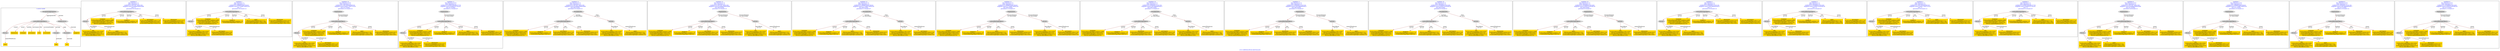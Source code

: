 digraph n0 {
fontcolor="blue"
remincross="true"
label="s14-s-california-african-american.json"
subgraph cluster_0 {
label="1-correct model"
n2[style="filled",color="white",fillcolor="lightgray",label="CulturalHeritageObject1"];
n3[style="filled",color="white",fillcolor="lightgray",label="Person1"];
n4[shape="plaintext",style="filled",fillcolor="gold",label="dimensions"];
n5[shape="plaintext",style="filled",fillcolor="gold",label="technique"];
n6[shape="plaintext",style="filled",fillcolor="gold",label="provenance"];
n7[shape="plaintext",style="filled",fillcolor="gold",label="title"];
n8[shape="plaintext",style="filled",fillcolor="gold",label="accessionId"];
n9[style="filled",color="white",fillcolor="lightgray",label="Concept1"];
n10[style="filled",color="white",fillcolor="lightgray",label="Document1"];
n11[shape="plaintext",style="filled",fillcolor="gold",label="artist"];
n12[style="filled",color="white",fillcolor="lightgray",label="EuropeanaAggregation1"];
n13[style="filled",color="white",fillcolor="lightgray",label="WebResource1"];
n14[shape="plaintext",style="filled",fillcolor="gold",label="imageUrl"];
n15[shape="plaintext",style="filled",fillcolor="gold",label="type"];
n16[shape="plaintext",style="filled",fillcolor="gold",label="url"];
}
subgraph cluster_1 {
label="candidate 0\nlink coherence:1.0\nnode coherence:1.0\nconfidence:0.5407487749531382\nmapping score:0.6246940360954906\ncost:7.0\n-precision:0.43-recall:0.21"
n18[style="filled",color="white",fillcolor="lightgray",label="CulturalHeritageObject1"];
n19[style="filled",color="white",fillcolor="lightgray",label="Person1"];
n20[shape="plaintext",style="filled",fillcolor="gold",label="technique\n[CulturalHeritageObject,medium,0.999]\n[CulturalHeritageObject,title,0.001]\n[CulturalHeritageObject,created,0.0]\n[Person,nameOfThePerson,0.0]"];
n21[shape="plaintext",style="filled",fillcolor="gold",label="imageUrl\n[CulturalHeritageObject,medium,1.0]\n[CulturalHeritageObject,title,0.0]"];
n22[shape="plaintext",style="filled",fillcolor="gold",label="title\n[CulturalHeritageObject,title,0.834]\n[Person,nameOfThePerson,0.15]\n[CulturalHeritageObject,extent,0.013]\n[Person,dateOfBirth,0.002]"];
n23[shape="plaintext",style="filled",fillcolor="gold",label="provenance\n[CulturalHeritageObject,title,0.714]\n[Person,nameOfThePerson,0.285]\n[CulturalHeritageObject,extent,0.0]"];
n24[shape="plaintext",style="filled",fillcolor="gold",label="dimensions\n[CulturalHeritageObject,extent,0.817]\n[Person,nameOfThePerson,0.181]\n[CulturalHeritageObject,title,0.002]"];
n25[shape="plaintext",style="filled",fillcolor="gold",label="artist\n[Person,nameOfThePerson,0.711]\n[CulturalHeritageObject,title,0.289]\n[CulturalHeritageObject,medium,0.0]"];
}
subgraph cluster_2 {
label="candidate 1\nlink coherence:1.0\nnode coherence:1.0\nconfidence:0.39898628584794443\nmapping score:0.5774398730604259\ncost:7.0\n-precision:0.29-recall:0.14"
n27[style="filled",color="white",fillcolor="lightgray",label="CulturalHeritageObject1"];
n28[style="filled",color="white",fillcolor="lightgray",label="Person1"];
n29[shape="plaintext",style="filled",fillcolor="gold",label="technique\n[CulturalHeritageObject,medium,0.999]\n[CulturalHeritageObject,title,0.001]\n[CulturalHeritageObject,created,0.0]\n[Person,nameOfThePerson,0.0]"];
n30[shape="plaintext",style="filled",fillcolor="gold",label="imageUrl\n[CulturalHeritageObject,medium,1.0]\n[CulturalHeritageObject,title,0.0]"];
n31[shape="plaintext",style="filled",fillcolor="gold",label="title\n[CulturalHeritageObject,title,0.834]\n[Person,nameOfThePerson,0.15]\n[CulturalHeritageObject,extent,0.013]\n[Person,dateOfBirth,0.002]"];
n32[shape="plaintext",style="filled",fillcolor="gold",label="artist\n[Person,nameOfThePerson,0.711]\n[CulturalHeritageObject,title,0.289]\n[CulturalHeritageObject,medium,0.0]"];
n33[shape="plaintext",style="filled",fillcolor="gold",label="dimensions\n[CulturalHeritageObject,extent,0.817]\n[Person,nameOfThePerson,0.181]\n[CulturalHeritageObject,title,0.002]"];
n34[shape="plaintext",style="filled",fillcolor="gold",label="provenance\n[CulturalHeritageObject,title,0.714]\n[Person,nameOfThePerson,0.285]\n[CulturalHeritageObject,extent,0.0]"];
}
subgraph cluster_3 {
label="candidate 10\nlink coherence:0.875\nnode coherence:1.0\nconfidence:0.18412005009095259\nmapping score:0.5058177944747619\ncost:107.010002\n-precision:0.25-recall:0.14"
n36[style="filled",color="white",fillcolor="lightgray",label="CulturalHeritageObject1"];
n37[style="filled",color="white",fillcolor="lightgray",label="Person1"];
n38[style="filled",color="white",fillcolor="lightgray",label="Organization1"];
n39[shape="plaintext",style="filled",fillcolor="gold",label="technique\n[CulturalHeritageObject,medium,0.999]\n[CulturalHeritageObject,title,0.001]\n[CulturalHeritageObject,created,0.0]\n[Person,nameOfThePerson,0.0]"];
n40[shape="plaintext",style="filled",fillcolor="gold",label="imageUrl\n[CulturalHeritageObject,medium,1.0]\n[CulturalHeritageObject,title,0.0]"];
n41[shape="plaintext",style="filled",fillcolor="gold",label="title\n[CulturalHeritageObject,title,0.834]\n[Person,nameOfThePerson,0.15]\n[CulturalHeritageObject,extent,0.013]\n[Person,dateOfBirth,0.002]"];
n42[shape="plaintext",style="filled",fillcolor="gold",label="artist\n[Person,nameOfThePerson,0.711]\n[CulturalHeritageObject,title,0.289]\n[CulturalHeritageObject,medium,0.0]"];
n43[shape="plaintext",style="filled",fillcolor="gold",label="dimensions\n[CulturalHeritageObject,extent,0.817]\n[Person,nameOfThePerson,0.181]\n[CulturalHeritageObject,title,0.002]"];
n44[shape="plaintext",style="filled",fillcolor="gold",label="provenance\n[CulturalHeritageObject,title,0.714]\n[Person,nameOfThePerson,0.285]\n[CulturalHeritageObject,extent,0.0]"];
}
subgraph cluster_4 {
label="candidate 11\nlink coherence:0.875\nnode coherence:1.0\nconfidence:0.030602408399152726\nmapping score:0.454645247244162\ncost:107.010002\n-precision:0.12-recall:0.07"
n46[style="filled",color="white",fillcolor="lightgray",label="CulturalHeritageObject1"];
n47[style="filled",color="white",fillcolor="lightgray",label="Person1"];
n48[style="filled",color="white",fillcolor="lightgray",label="Organization1"];
n49[shape="plaintext",style="filled",fillcolor="gold",label="technique\n[CulturalHeritageObject,medium,0.999]\n[CulturalHeritageObject,title,0.001]\n[CulturalHeritageObject,created,0.0]\n[Person,nameOfThePerson,0.0]"];
n50[shape="plaintext",style="filled",fillcolor="gold",label="imageUrl\n[CulturalHeritageObject,medium,1.0]\n[CulturalHeritageObject,title,0.0]"];
n51[shape="plaintext",style="filled",fillcolor="gold",label="title\n[CulturalHeritageObject,title,0.834]\n[Person,nameOfThePerson,0.15]\n[CulturalHeritageObject,extent,0.013]\n[Person,dateOfBirth,0.002]"];
n52[shape="plaintext",style="filled",fillcolor="gold",label="artist\n[Person,nameOfThePerson,0.711]\n[CulturalHeritageObject,title,0.289]\n[CulturalHeritageObject,medium,0.0]"];
n53[shape="plaintext",style="filled",fillcolor="gold",label="dimensions\n[CulturalHeritageObject,extent,0.817]\n[Person,nameOfThePerson,0.181]\n[CulturalHeritageObject,title,0.002]"];
n54[shape="plaintext",style="filled",fillcolor="gold",label="provenance\n[CulturalHeritageObject,title,0.714]\n[Person,nameOfThePerson,0.285]\n[CulturalHeritageObject,extent,0.0]"];
}
subgraph cluster_5 {
label="candidate 12\nlink coherence:0.75\nnode coherence:1.0\nconfidence:0.5407487749531382\nmapping score:0.6246940360954906\ncost:206.010002\n-precision:0.25-recall:0.14"
n56[style="filled",color="white",fillcolor="lightgray",label="ProvidedCHO1"];
n57[style="filled",color="white",fillcolor="lightgray",label="CulturalHeritageObject1"];
n58[style="filled",color="white",fillcolor="lightgray",label="Person1"];
n59[shape="plaintext",style="filled",fillcolor="gold",label="technique\n[CulturalHeritageObject,medium,0.999]\n[CulturalHeritageObject,title,0.001]\n[CulturalHeritageObject,created,0.0]\n[Person,nameOfThePerson,0.0]"];
n60[shape="plaintext",style="filled",fillcolor="gold",label="imageUrl\n[CulturalHeritageObject,medium,1.0]\n[CulturalHeritageObject,title,0.0]"];
n61[shape="plaintext",style="filled",fillcolor="gold",label="title\n[CulturalHeritageObject,title,0.834]\n[Person,nameOfThePerson,0.15]\n[CulturalHeritageObject,extent,0.013]\n[Person,dateOfBirth,0.002]"];
n62[shape="plaintext",style="filled",fillcolor="gold",label="provenance\n[CulturalHeritageObject,title,0.714]\n[Person,nameOfThePerson,0.285]\n[CulturalHeritageObject,extent,0.0]"];
n63[shape="plaintext",style="filled",fillcolor="gold",label="dimensions\n[CulturalHeritageObject,extent,0.817]\n[Person,nameOfThePerson,0.181]\n[CulturalHeritageObject,title,0.002]"];
n64[shape="plaintext",style="filled",fillcolor="gold",label="artist\n[Person,nameOfThePerson,0.711]\n[CulturalHeritageObject,title,0.289]\n[CulturalHeritageObject,medium,0.0]"];
}
subgraph cluster_6 {
label="candidate 13\nlink coherence:0.75\nnode coherence:1.0\nconfidence:0.5407487749531382\nmapping score:0.6246940360954906\ncost:206.020004\n-precision:0.25-recall:0.14"
n66[style="filled",color="white",fillcolor="lightgray",label="Organization1"];
n67[style="filled",color="white",fillcolor="lightgray",label="CulturalHeritageObject1"];
n68[style="filled",color="white",fillcolor="lightgray",label="Person1"];
n69[shape="plaintext",style="filled",fillcolor="gold",label="technique\n[CulturalHeritageObject,medium,0.999]\n[CulturalHeritageObject,title,0.001]\n[CulturalHeritageObject,created,0.0]\n[Person,nameOfThePerson,0.0]"];
n70[shape="plaintext",style="filled",fillcolor="gold",label="imageUrl\n[CulturalHeritageObject,medium,1.0]\n[CulturalHeritageObject,title,0.0]"];
n71[shape="plaintext",style="filled",fillcolor="gold",label="title\n[CulturalHeritageObject,title,0.834]\n[Person,nameOfThePerson,0.15]\n[CulturalHeritageObject,extent,0.013]\n[Person,dateOfBirth,0.002]"];
n72[shape="plaintext",style="filled",fillcolor="gold",label="provenance\n[CulturalHeritageObject,title,0.714]\n[Person,nameOfThePerson,0.285]\n[CulturalHeritageObject,extent,0.0]"];
n73[shape="plaintext",style="filled",fillcolor="gold",label="dimensions\n[CulturalHeritageObject,extent,0.817]\n[Person,nameOfThePerson,0.181]\n[CulturalHeritageObject,title,0.002]"];
n74[shape="plaintext",style="filled",fillcolor="gold",label="artist\n[Person,nameOfThePerson,0.711]\n[CulturalHeritageObject,title,0.289]\n[CulturalHeritageObject,medium,0.0]"];
}
subgraph cluster_7 {
label="candidate 14\nlink coherence:0.75\nnode coherence:1.0\nconfidence:0.39898628584794443\nmapping score:0.5774398730604259\ncost:206.010002\n-precision:0.12-recall:0.07"
n76[style="filled",color="white",fillcolor="lightgray",label="ProvidedCHO1"];
n77[style="filled",color="white",fillcolor="lightgray",label="CulturalHeritageObject1"];
n78[style="filled",color="white",fillcolor="lightgray",label="Person1"];
n79[shape="plaintext",style="filled",fillcolor="gold",label="technique\n[CulturalHeritageObject,medium,0.999]\n[CulturalHeritageObject,title,0.001]\n[CulturalHeritageObject,created,0.0]\n[Person,nameOfThePerson,0.0]"];
n80[shape="plaintext",style="filled",fillcolor="gold",label="imageUrl\n[CulturalHeritageObject,medium,1.0]\n[CulturalHeritageObject,title,0.0]"];
n81[shape="plaintext",style="filled",fillcolor="gold",label="title\n[CulturalHeritageObject,title,0.834]\n[Person,nameOfThePerson,0.15]\n[CulturalHeritageObject,extent,0.013]\n[Person,dateOfBirth,0.002]"];
n82[shape="plaintext",style="filled",fillcolor="gold",label="artist\n[Person,nameOfThePerson,0.711]\n[CulturalHeritageObject,title,0.289]\n[CulturalHeritageObject,medium,0.0]"];
n83[shape="plaintext",style="filled",fillcolor="gold",label="dimensions\n[CulturalHeritageObject,extent,0.817]\n[Person,nameOfThePerson,0.181]\n[CulturalHeritageObject,title,0.002]"];
n84[shape="plaintext",style="filled",fillcolor="gold",label="provenance\n[CulturalHeritageObject,title,0.714]\n[Person,nameOfThePerson,0.285]\n[CulturalHeritageObject,extent,0.0]"];
}
subgraph cluster_8 {
label="candidate 15\nlink coherence:0.75\nnode coherence:1.0\nconfidence:0.39898628584794443\nmapping score:0.5774398730604259\ncost:206.020004\n-precision:0.12-recall:0.07"
n86[style="filled",color="white",fillcolor="lightgray",label="Organization1"];
n87[style="filled",color="white",fillcolor="lightgray",label="CulturalHeritageObject1"];
n88[style="filled",color="white",fillcolor="lightgray",label="Person1"];
n89[shape="plaintext",style="filled",fillcolor="gold",label="technique\n[CulturalHeritageObject,medium,0.999]\n[CulturalHeritageObject,title,0.001]\n[CulturalHeritageObject,created,0.0]\n[Person,nameOfThePerson,0.0]"];
n90[shape="plaintext",style="filled",fillcolor="gold",label="imageUrl\n[CulturalHeritageObject,medium,1.0]\n[CulturalHeritageObject,title,0.0]"];
n91[shape="plaintext",style="filled",fillcolor="gold",label="title\n[CulturalHeritageObject,title,0.834]\n[Person,nameOfThePerson,0.15]\n[CulturalHeritageObject,extent,0.013]\n[Person,dateOfBirth,0.002]"];
n92[shape="plaintext",style="filled",fillcolor="gold",label="artist\n[Person,nameOfThePerson,0.711]\n[CulturalHeritageObject,title,0.289]\n[CulturalHeritageObject,medium,0.0]"];
n93[shape="plaintext",style="filled",fillcolor="gold",label="dimensions\n[CulturalHeritageObject,extent,0.817]\n[Person,nameOfThePerson,0.181]\n[CulturalHeritageObject,title,0.002]"];
n94[shape="plaintext",style="filled",fillcolor="gold",label="provenance\n[CulturalHeritageObject,title,0.714]\n[Person,nameOfThePerson,0.285]\n[CulturalHeritageObject,extent,0.0]"];
}
subgraph cluster_9 {
label="candidate 16\nlink coherence:0.75\nnode coherence:1.0\nconfidence:0.28590495124181164\nmapping score:0.5397460948583817\ncost:206.010002\n-precision:0.12-recall:0.07"
n96[style="filled",color="white",fillcolor="lightgray",label="ProvidedCHO1"];
n97[style="filled",color="white",fillcolor="lightgray",label="CulturalHeritageObject1"];
n98[style="filled",color="white",fillcolor="lightgray",label="Person1"];
n99[shape="plaintext",style="filled",fillcolor="gold",label="technique\n[CulturalHeritageObject,medium,0.999]\n[CulturalHeritageObject,title,0.001]\n[CulturalHeritageObject,created,0.0]\n[Person,nameOfThePerson,0.0]"];
n100[shape="plaintext",style="filled",fillcolor="gold",label="imageUrl\n[CulturalHeritageObject,medium,1.0]\n[CulturalHeritageObject,title,0.0]"];
n101[shape="plaintext",style="filled",fillcolor="gold",label="title\n[CulturalHeritageObject,title,0.834]\n[Person,nameOfThePerson,0.15]\n[CulturalHeritageObject,extent,0.013]\n[Person,dateOfBirth,0.002]"];
n102[shape="plaintext",style="filled",fillcolor="gold",label="dimensions\n[CulturalHeritageObject,extent,0.817]\n[Person,nameOfThePerson,0.181]\n[CulturalHeritageObject,title,0.002]"];
n103[shape="plaintext",style="filled",fillcolor="gold",label="provenance\n[CulturalHeritageObject,title,0.714]\n[Person,nameOfThePerson,0.285]\n[CulturalHeritageObject,extent,0.0]"];
n104[shape="plaintext",style="filled",fillcolor="gold",label="artist\n[Person,nameOfThePerson,0.711]\n[CulturalHeritageObject,title,0.289]\n[CulturalHeritageObject,medium,0.0]"];
}
subgraph cluster_10 {
label="candidate 17\nlink coherence:0.75\nnode coherence:1.0\nconfidence:0.28590495124181164\nmapping score:0.5397460948583817\ncost:206.020004\n-precision:0.12-recall:0.07"
n106[style="filled",color="white",fillcolor="lightgray",label="Organization1"];
n107[style="filled",color="white",fillcolor="lightgray",label="CulturalHeritageObject1"];
n108[style="filled",color="white",fillcolor="lightgray",label="Person1"];
n109[shape="plaintext",style="filled",fillcolor="gold",label="technique\n[CulturalHeritageObject,medium,0.999]\n[CulturalHeritageObject,title,0.001]\n[CulturalHeritageObject,created,0.0]\n[Person,nameOfThePerson,0.0]"];
n110[shape="plaintext",style="filled",fillcolor="gold",label="imageUrl\n[CulturalHeritageObject,medium,1.0]\n[CulturalHeritageObject,title,0.0]"];
n111[shape="plaintext",style="filled",fillcolor="gold",label="title\n[CulturalHeritageObject,title,0.834]\n[Person,nameOfThePerson,0.15]\n[CulturalHeritageObject,extent,0.013]\n[Person,dateOfBirth,0.002]"];
n112[shape="plaintext",style="filled",fillcolor="gold",label="dimensions\n[CulturalHeritageObject,extent,0.817]\n[Person,nameOfThePerson,0.181]\n[CulturalHeritageObject,title,0.002]"];
n113[shape="plaintext",style="filled",fillcolor="gold",label="provenance\n[CulturalHeritageObject,title,0.714]\n[Person,nameOfThePerson,0.285]\n[CulturalHeritageObject,extent,0.0]"];
n114[shape="plaintext",style="filled",fillcolor="gold",label="artist\n[Person,nameOfThePerson,0.711]\n[CulturalHeritageObject,title,0.289]\n[CulturalHeritageObject,medium,0.0]"];
}
subgraph cluster_11 {
label="candidate 18\nlink coherence:0.75\nnode coherence:1.0\nconfidence:0.24546864415614458\nmapping score:0.5262673258298259\ncost:206.010002\n-precision:0.0-recall:0.0"
n116[style="filled",color="white",fillcolor="lightgray",label="ProvidedCHO1"];
n117[style="filled",color="white",fillcolor="lightgray",label="CulturalHeritageObject1"];
n118[style="filled",color="white",fillcolor="lightgray",label="Person1"];
n119[shape="plaintext",style="filled",fillcolor="gold",label="technique\n[CulturalHeritageObject,medium,0.999]\n[CulturalHeritageObject,title,0.001]\n[CulturalHeritageObject,created,0.0]\n[Person,nameOfThePerson,0.0]"];
n120[shape="plaintext",style="filled",fillcolor="gold",label="imageUrl\n[CulturalHeritageObject,medium,1.0]\n[CulturalHeritageObject,title,0.0]"];
n121[shape="plaintext",style="filled",fillcolor="gold",label="title\n[CulturalHeritageObject,title,0.834]\n[Person,nameOfThePerson,0.15]\n[CulturalHeritageObject,extent,0.013]\n[Person,dateOfBirth,0.002]"];
n122[shape="plaintext",style="filled",fillcolor="gold",label="artist\n[Person,nameOfThePerson,0.711]\n[CulturalHeritageObject,title,0.289]\n[CulturalHeritageObject,medium,0.0]"];
n123[shape="plaintext",style="filled",fillcolor="gold",label="dimensions\n[CulturalHeritageObject,extent,0.817]\n[Person,nameOfThePerson,0.181]\n[CulturalHeritageObject,title,0.002]"];
n124[shape="plaintext",style="filled",fillcolor="gold",label="provenance\n[CulturalHeritageObject,title,0.714]\n[Person,nameOfThePerson,0.285]\n[CulturalHeritageObject,extent,0.0]"];
}
subgraph cluster_12 {
label="candidate 19\nlink coherence:0.75\nnode coherence:1.0\nconfidence:0.24546864415614458\nmapping score:0.5262673258298259\ncost:206.020004\n-precision:0.0-recall:0.0"
n126[style="filled",color="white",fillcolor="lightgray",label="Organization1"];
n127[style="filled",color="white",fillcolor="lightgray",label="CulturalHeritageObject1"];
n128[style="filled",color="white",fillcolor="lightgray",label="Person1"];
n129[shape="plaintext",style="filled",fillcolor="gold",label="technique\n[CulturalHeritageObject,medium,0.999]\n[CulturalHeritageObject,title,0.001]\n[CulturalHeritageObject,created,0.0]\n[Person,nameOfThePerson,0.0]"];
n130[shape="plaintext",style="filled",fillcolor="gold",label="imageUrl\n[CulturalHeritageObject,medium,1.0]\n[CulturalHeritageObject,title,0.0]"];
n131[shape="plaintext",style="filled",fillcolor="gold",label="title\n[CulturalHeritageObject,title,0.834]\n[Person,nameOfThePerson,0.15]\n[CulturalHeritageObject,extent,0.013]\n[Person,dateOfBirth,0.002]"];
n132[shape="plaintext",style="filled",fillcolor="gold",label="artist\n[Person,nameOfThePerson,0.711]\n[CulturalHeritageObject,title,0.289]\n[CulturalHeritageObject,medium,0.0]"];
n133[shape="plaintext",style="filled",fillcolor="gold",label="dimensions\n[CulturalHeritageObject,extent,0.817]\n[Person,nameOfThePerson,0.181]\n[CulturalHeritageObject,title,0.002]"];
n134[shape="plaintext",style="filled",fillcolor="gold",label="provenance\n[CulturalHeritageObject,title,0.714]\n[Person,nameOfThePerson,0.285]\n[CulturalHeritageObject,extent,0.0]"];
}
subgraph cluster_13 {
label="candidate 2\nlink coherence:1.0\nnode coherence:1.0\nconfidence:0.28590495124181164\nmapping score:0.5397460948583817\ncost:7.0\n-precision:0.29-recall:0.14"
n136[style="filled",color="white",fillcolor="lightgray",label="CulturalHeritageObject1"];
n137[style="filled",color="white",fillcolor="lightgray",label="Person1"];
n138[shape="plaintext",style="filled",fillcolor="gold",label="technique\n[CulturalHeritageObject,medium,0.999]\n[CulturalHeritageObject,title,0.001]\n[CulturalHeritageObject,created,0.0]\n[Person,nameOfThePerson,0.0]"];
n139[shape="plaintext",style="filled",fillcolor="gold",label="imageUrl\n[CulturalHeritageObject,medium,1.0]\n[CulturalHeritageObject,title,0.0]"];
n140[shape="plaintext",style="filled",fillcolor="gold",label="title\n[CulturalHeritageObject,title,0.834]\n[Person,nameOfThePerson,0.15]\n[CulturalHeritageObject,extent,0.013]\n[Person,dateOfBirth,0.002]"];
n141[shape="plaintext",style="filled",fillcolor="gold",label="dimensions\n[CulturalHeritageObject,extent,0.817]\n[Person,nameOfThePerson,0.181]\n[CulturalHeritageObject,title,0.002]"];
n142[shape="plaintext",style="filled",fillcolor="gold",label="provenance\n[CulturalHeritageObject,title,0.714]\n[Person,nameOfThePerson,0.285]\n[CulturalHeritageObject,extent,0.0]"];
n143[shape="plaintext",style="filled",fillcolor="gold",label="artist\n[Person,nameOfThePerson,0.711]\n[CulturalHeritageObject,title,0.289]\n[CulturalHeritageObject,medium,0.0]"];
}
subgraph cluster_14 {
label="candidate 3\nlink coherence:1.0\nnode coherence:1.0\nconfidence:0.24546864415614458\nmapping score:0.5262673258298259\ncost:7.0\n-precision:0.14-recall:0.07"
n145[style="filled",color="white",fillcolor="lightgray",label="CulturalHeritageObject1"];
n146[style="filled",color="white",fillcolor="lightgray",label="Person1"];
n147[shape="plaintext",style="filled",fillcolor="gold",label="technique\n[CulturalHeritageObject,medium,0.999]\n[CulturalHeritageObject,title,0.001]\n[CulturalHeritageObject,created,0.0]\n[Person,nameOfThePerson,0.0]"];
n148[shape="plaintext",style="filled",fillcolor="gold",label="imageUrl\n[CulturalHeritageObject,medium,1.0]\n[CulturalHeritageObject,title,0.0]"];
n149[shape="plaintext",style="filled",fillcolor="gold",label="title\n[CulturalHeritageObject,title,0.834]\n[Person,nameOfThePerson,0.15]\n[CulturalHeritageObject,extent,0.013]\n[Person,dateOfBirth,0.002]"];
n150[shape="plaintext",style="filled",fillcolor="gold",label="artist\n[Person,nameOfThePerson,0.711]\n[CulturalHeritageObject,title,0.289]\n[CulturalHeritageObject,medium,0.0]"];
n151[shape="plaintext",style="filled",fillcolor="gold",label="dimensions\n[CulturalHeritageObject,extent,0.817]\n[Person,nameOfThePerson,0.181]\n[CulturalHeritageObject,title,0.002]"];
n152[shape="plaintext",style="filled",fillcolor="gold",label="provenance\n[CulturalHeritageObject,title,0.714]\n[Person,nameOfThePerson,0.285]\n[CulturalHeritageObject,extent,0.0]"];
}
subgraph cluster_15 {
label="candidate 4\nlink coherence:1.0\nnode coherence:1.0\nconfidence:0.18412005009095259\nmapping score:0.5058177944747619\ncost:7.0\n-precision:0.29-recall:0.14"
n154[style="filled",color="white",fillcolor="lightgray",label="CulturalHeritageObject1"];
n155[style="filled",color="white",fillcolor="lightgray",label="Person1"];
n156[shape="plaintext",style="filled",fillcolor="gold",label="technique\n[CulturalHeritageObject,medium,0.999]\n[CulturalHeritageObject,title,0.001]\n[CulturalHeritageObject,created,0.0]\n[Person,nameOfThePerson,0.0]"];
n157[shape="plaintext",style="filled",fillcolor="gold",label="imageUrl\n[CulturalHeritageObject,medium,1.0]\n[CulturalHeritageObject,title,0.0]"];
n158[shape="plaintext",style="filled",fillcolor="gold",label="title\n[CulturalHeritageObject,title,0.834]\n[Person,nameOfThePerson,0.15]\n[CulturalHeritageObject,extent,0.013]\n[Person,dateOfBirth,0.002]"];
n159[shape="plaintext",style="filled",fillcolor="gold",label="artist\n[Person,nameOfThePerson,0.711]\n[CulturalHeritageObject,title,0.289]\n[CulturalHeritageObject,medium,0.0]"];
n160[shape="plaintext",style="filled",fillcolor="gold",label="dimensions\n[CulturalHeritageObject,extent,0.817]\n[Person,nameOfThePerson,0.181]\n[CulturalHeritageObject,title,0.002]"];
n161[shape="plaintext",style="filled",fillcolor="gold",label="provenance\n[CulturalHeritageObject,title,0.714]\n[Person,nameOfThePerson,0.285]\n[CulturalHeritageObject,extent,0.0]"];
}
subgraph cluster_16 {
label="candidate 5\nlink coherence:1.0\nnode coherence:1.0\nconfidence:0.030602408399152726\nmapping score:0.454645247244162\ncost:7.0\n-precision:0.14-recall:0.07"
n163[style="filled",color="white",fillcolor="lightgray",label="CulturalHeritageObject1"];
n164[style="filled",color="white",fillcolor="lightgray",label="Person1"];
n165[shape="plaintext",style="filled",fillcolor="gold",label="technique\n[CulturalHeritageObject,medium,0.999]\n[CulturalHeritageObject,title,0.001]\n[CulturalHeritageObject,created,0.0]\n[Person,nameOfThePerson,0.0]"];
n166[shape="plaintext",style="filled",fillcolor="gold",label="imageUrl\n[CulturalHeritageObject,medium,1.0]\n[CulturalHeritageObject,title,0.0]"];
n167[shape="plaintext",style="filled",fillcolor="gold",label="title\n[CulturalHeritageObject,title,0.834]\n[Person,nameOfThePerson,0.15]\n[CulturalHeritageObject,extent,0.013]\n[Person,dateOfBirth,0.002]"];
n168[shape="plaintext",style="filled",fillcolor="gold",label="artist\n[Person,nameOfThePerson,0.711]\n[CulturalHeritageObject,title,0.289]\n[CulturalHeritageObject,medium,0.0]"];
n169[shape="plaintext",style="filled",fillcolor="gold",label="dimensions\n[CulturalHeritageObject,extent,0.817]\n[Person,nameOfThePerson,0.181]\n[CulturalHeritageObject,title,0.002]"];
n170[shape="plaintext",style="filled",fillcolor="gold",label="provenance\n[CulturalHeritageObject,title,0.714]\n[Person,nameOfThePerson,0.285]\n[CulturalHeritageObject,extent,0.0]"];
}
subgraph cluster_17 {
label="candidate 6\nlink coherence:0.875\nnode coherence:1.0\nconfidence:0.5407487749531382\nmapping score:0.6246940360954906\ncost:107.010002\n-precision:0.38-recall:0.21"
n172[style="filled",color="white",fillcolor="lightgray",label="CulturalHeritageObject1"];
n173[style="filled",color="white",fillcolor="lightgray",label="Person1"];
n174[style="filled",color="white",fillcolor="lightgray",label="Organization1"];
n175[shape="plaintext",style="filled",fillcolor="gold",label="technique\n[CulturalHeritageObject,medium,0.999]\n[CulturalHeritageObject,title,0.001]\n[CulturalHeritageObject,created,0.0]\n[Person,nameOfThePerson,0.0]"];
n176[shape="plaintext",style="filled",fillcolor="gold",label="imageUrl\n[CulturalHeritageObject,medium,1.0]\n[CulturalHeritageObject,title,0.0]"];
n177[shape="plaintext",style="filled",fillcolor="gold",label="title\n[CulturalHeritageObject,title,0.834]\n[Person,nameOfThePerson,0.15]\n[CulturalHeritageObject,extent,0.013]\n[Person,dateOfBirth,0.002]"];
n178[shape="plaintext",style="filled",fillcolor="gold",label="provenance\n[CulturalHeritageObject,title,0.714]\n[Person,nameOfThePerson,0.285]\n[CulturalHeritageObject,extent,0.0]"];
n179[shape="plaintext",style="filled",fillcolor="gold",label="dimensions\n[CulturalHeritageObject,extent,0.817]\n[Person,nameOfThePerson,0.181]\n[CulturalHeritageObject,title,0.002]"];
n180[shape="plaintext",style="filled",fillcolor="gold",label="artist\n[Person,nameOfThePerson,0.711]\n[CulturalHeritageObject,title,0.289]\n[CulturalHeritageObject,medium,0.0]"];
}
subgraph cluster_18 {
label="candidate 7\nlink coherence:0.875\nnode coherence:1.0\nconfidence:0.39898628584794443\nmapping score:0.5774398730604259\ncost:107.010002\n-precision:0.25-recall:0.14"
n182[style="filled",color="white",fillcolor="lightgray",label="CulturalHeritageObject1"];
n183[style="filled",color="white",fillcolor="lightgray",label="Person1"];
n184[style="filled",color="white",fillcolor="lightgray",label="Organization1"];
n185[shape="plaintext",style="filled",fillcolor="gold",label="technique\n[CulturalHeritageObject,medium,0.999]\n[CulturalHeritageObject,title,0.001]\n[CulturalHeritageObject,created,0.0]\n[Person,nameOfThePerson,0.0]"];
n186[shape="plaintext",style="filled",fillcolor="gold",label="imageUrl\n[CulturalHeritageObject,medium,1.0]\n[CulturalHeritageObject,title,0.0]"];
n187[shape="plaintext",style="filled",fillcolor="gold",label="title\n[CulturalHeritageObject,title,0.834]\n[Person,nameOfThePerson,0.15]\n[CulturalHeritageObject,extent,0.013]\n[Person,dateOfBirth,0.002]"];
n188[shape="plaintext",style="filled",fillcolor="gold",label="artist\n[Person,nameOfThePerson,0.711]\n[CulturalHeritageObject,title,0.289]\n[CulturalHeritageObject,medium,0.0]"];
n189[shape="plaintext",style="filled",fillcolor="gold",label="dimensions\n[CulturalHeritageObject,extent,0.817]\n[Person,nameOfThePerson,0.181]\n[CulturalHeritageObject,title,0.002]"];
n190[shape="plaintext",style="filled",fillcolor="gold",label="provenance\n[CulturalHeritageObject,title,0.714]\n[Person,nameOfThePerson,0.285]\n[CulturalHeritageObject,extent,0.0]"];
}
subgraph cluster_19 {
label="candidate 8\nlink coherence:0.875\nnode coherence:1.0\nconfidence:0.28590495124181164\nmapping score:0.5397460948583817\ncost:107.010002\n-precision:0.25-recall:0.14"
n192[style="filled",color="white",fillcolor="lightgray",label="CulturalHeritageObject1"];
n193[style="filled",color="white",fillcolor="lightgray",label="Person1"];
n194[style="filled",color="white",fillcolor="lightgray",label="Organization1"];
n195[shape="plaintext",style="filled",fillcolor="gold",label="technique\n[CulturalHeritageObject,medium,0.999]\n[CulturalHeritageObject,title,0.001]\n[CulturalHeritageObject,created,0.0]\n[Person,nameOfThePerson,0.0]"];
n196[shape="plaintext",style="filled",fillcolor="gold",label="imageUrl\n[CulturalHeritageObject,medium,1.0]\n[CulturalHeritageObject,title,0.0]"];
n197[shape="plaintext",style="filled",fillcolor="gold",label="title\n[CulturalHeritageObject,title,0.834]\n[Person,nameOfThePerson,0.15]\n[CulturalHeritageObject,extent,0.013]\n[Person,dateOfBirth,0.002]"];
n198[shape="plaintext",style="filled",fillcolor="gold",label="dimensions\n[CulturalHeritageObject,extent,0.817]\n[Person,nameOfThePerson,0.181]\n[CulturalHeritageObject,title,0.002]"];
n199[shape="plaintext",style="filled",fillcolor="gold",label="provenance\n[CulturalHeritageObject,title,0.714]\n[Person,nameOfThePerson,0.285]\n[CulturalHeritageObject,extent,0.0]"];
n200[shape="plaintext",style="filled",fillcolor="gold",label="artist\n[Person,nameOfThePerson,0.711]\n[CulturalHeritageObject,title,0.289]\n[CulturalHeritageObject,medium,0.0]"];
}
subgraph cluster_20 {
label="candidate 9\nlink coherence:0.875\nnode coherence:1.0\nconfidence:0.24546864415614458\nmapping score:0.5262673258298259\ncost:107.010002\n-precision:0.12-recall:0.07"
n202[style="filled",color="white",fillcolor="lightgray",label="CulturalHeritageObject1"];
n203[style="filled",color="white",fillcolor="lightgray",label="Person1"];
n204[style="filled",color="white",fillcolor="lightgray",label="Organization1"];
n205[shape="plaintext",style="filled",fillcolor="gold",label="technique\n[CulturalHeritageObject,medium,0.999]\n[CulturalHeritageObject,title,0.001]\n[CulturalHeritageObject,created,0.0]\n[Person,nameOfThePerson,0.0]"];
n206[shape="plaintext",style="filled",fillcolor="gold",label="imageUrl\n[CulturalHeritageObject,medium,1.0]\n[CulturalHeritageObject,title,0.0]"];
n207[shape="plaintext",style="filled",fillcolor="gold",label="title\n[CulturalHeritageObject,title,0.834]\n[Person,nameOfThePerson,0.15]\n[CulturalHeritageObject,extent,0.013]\n[Person,dateOfBirth,0.002]"];
n208[shape="plaintext",style="filled",fillcolor="gold",label="artist\n[Person,nameOfThePerson,0.711]\n[CulturalHeritageObject,title,0.289]\n[CulturalHeritageObject,medium,0.0]"];
n209[shape="plaintext",style="filled",fillcolor="gold",label="dimensions\n[CulturalHeritageObject,extent,0.817]\n[Person,nameOfThePerson,0.181]\n[CulturalHeritageObject,title,0.002]"];
n210[shape="plaintext",style="filled",fillcolor="gold",label="provenance\n[CulturalHeritageObject,title,0.714]\n[Person,nameOfThePerson,0.285]\n[CulturalHeritageObject,extent,0.0]"];
}
n2 -> n3[color="brown",fontcolor="black",label="creator"]
n2 -> n4[color="brown",fontcolor="black",label="extent"]
n2 -> n5[color="brown",fontcolor="black",label="medium"]
n2 -> n6[color="brown",fontcolor="black",label="provenance"]
n2 -> n7[color="brown",fontcolor="black",label="title"]
n2 -> n8[color="brown",fontcolor="black",label="accessionNumber"]
n2 -> n9[color="brown",fontcolor="black",label="hasType"]
n2 -> n10[color="brown",fontcolor="black",label="page"]
n3 -> n11[color="brown",fontcolor="black",label="nameOfThePerson"]
n12 -> n2[color="brown",fontcolor="black",label="aggregatedCHO"]
n12 -> n13[color="brown",fontcolor="black",label="hasView"]
n13 -> n14[color="brown",fontcolor="black",label="classLink"]
n9 -> n15[color="brown",fontcolor="black",label="prefLabel"]
n10 -> n16[color="brown",fontcolor="black",label="classLink"]
n18 -> n19[color="brown",fontcolor="black",label="creator\nw=1.0"]
n18 -> n20[color="brown",fontcolor="black",label="created\nw=1.0"]
n18 -> n21[color="brown",fontcolor="black",label="medium\nw=1.0"]
n19 -> n22[color="brown",fontcolor="black",label="dateOfBirth\nw=1.0"]
n18 -> n23[color="brown",fontcolor="black",label="title\nw=1.0"]
n18 -> n24[color="brown",fontcolor="black",label="extent\nw=1.0"]
n19 -> n25[color="brown",fontcolor="black",label="nameOfThePerson\nw=1.0"]
n27 -> n28[color="brown",fontcolor="black",label="creator\nw=1.0"]
n27 -> n29[color="brown",fontcolor="black",label="created\nw=1.0"]
n27 -> n30[color="brown",fontcolor="black",label="medium\nw=1.0"]
n28 -> n31[color="brown",fontcolor="black",label="dateOfBirth\nw=1.0"]
n27 -> n32[color="brown",fontcolor="black",label="title\nw=1.0"]
n27 -> n33[color="brown",fontcolor="black",label="extent\nw=1.0"]
n28 -> n34[color="brown",fontcolor="black",label="nameOfThePerson\nw=1.0"]
n36 -> n37[color="brown",fontcolor="black",label="creator\nw=1.0"]
n38 -> n36[color="brown",fontcolor="black",label="semanticRelation\nw=100.010002"]
n36 -> n39[color="brown",fontcolor="black",label="created\nw=1.0"]
n36 -> n40[color="brown",fontcolor="black",label="title\nw=1.0"]
n37 -> n41[color="brown",fontcolor="black",label="dateOfBirth\nw=1.0"]
n36 -> n42[color="brown",fontcolor="black",label="medium\nw=1.0"]
n36 -> n43[color="brown",fontcolor="black",label="extent\nw=1.0"]
n37 -> n44[color="brown",fontcolor="black",label="nameOfThePerson\nw=1.0"]
n46 -> n47[color="brown",fontcolor="black",label="creator\nw=1.0"]
n48 -> n46[color="brown",fontcolor="black",label="semanticRelation\nw=100.010002"]
n46 -> n49[color="brown",fontcolor="black",label="created\nw=1.0"]
n46 -> n50[color="brown",fontcolor="black",label="title\nw=1.0"]
n47 -> n51[color="brown",fontcolor="black",label="dateOfBirth\nw=1.0"]
n46 -> n52[color="brown",fontcolor="black",label="medium\nw=1.0"]
n47 -> n53[color="brown",fontcolor="black",label="nameOfThePerson\nw=1.0"]
n46 -> n54[color="brown",fontcolor="black",label="extent\nw=1.0"]
n56 -> n57[color="brown",fontcolor="black",label="hasType\nw=100.010002"]
n56 -> n58[color="brown",fontcolor="black",label="sitter\nw=100.0"]
n57 -> n59[color="brown",fontcolor="black",label="created\nw=1.0"]
n57 -> n60[color="brown",fontcolor="black",label="medium\nw=1.0"]
n58 -> n61[color="brown",fontcolor="black",label="dateOfBirth\nw=1.0"]
n57 -> n62[color="brown",fontcolor="black",label="title\nw=1.0"]
n57 -> n63[color="brown",fontcolor="black",label="extent\nw=1.0"]
n58 -> n64[color="brown",fontcolor="black",label="nameOfThePerson\nw=1.0"]
n66 -> n67[color="brown",fontcolor="black",label="semanticRelation\nw=100.010002"]
n66 -> n68[color="brown",fontcolor="black",label="semanticRelation\nw=100.010002"]
n67 -> n69[color="brown",fontcolor="black",label="created\nw=1.0"]
n67 -> n70[color="brown",fontcolor="black",label="medium\nw=1.0"]
n68 -> n71[color="brown",fontcolor="black",label="dateOfBirth\nw=1.0"]
n67 -> n72[color="brown",fontcolor="black",label="title\nw=1.0"]
n67 -> n73[color="brown",fontcolor="black",label="extent\nw=1.0"]
n68 -> n74[color="brown",fontcolor="black",label="nameOfThePerson\nw=1.0"]
n76 -> n77[color="brown",fontcolor="black",label="hasType\nw=100.010002"]
n76 -> n78[color="brown",fontcolor="black",label="sitter\nw=100.0"]
n77 -> n79[color="brown",fontcolor="black",label="created\nw=1.0"]
n77 -> n80[color="brown",fontcolor="black",label="medium\nw=1.0"]
n78 -> n81[color="brown",fontcolor="black",label="dateOfBirth\nw=1.0"]
n77 -> n82[color="brown",fontcolor="black",label="title\nw=1.0"]
n77 -> n83[color="brown",fontcolor="black",label="extent\nw=1.0"]
n78 -> n84[color="brown",fontcolor="black",label="nameOfThePerson\nw=1.0"]
n86 -> n87[color="brown",fontcolor="black",label="semanticRelation\nw=100.010002"]
n86 -> n88[color="brown",fontcolor="black",label="semanticRelation\nw=100.010002"]
n87 -> n89[color="brown",fontcolor="black",label="created\nw=1.0"]
n87 -> n90[color="brown",fontcolor="black",label="medium\nw=1.0"]
n88 -> n91[color="brown",fontcolor="black",label="dateOfBirth\nw=1.0"]
n87 -> n92[color="brown",fontcolor="black",label="title\nw=1.0"]
n87 -> n93[color="brown",fontcolor="black",label="extent\nw=1.0"]
n88 -> n94[color="brown",fontcolor="black",label="nameOfThePerson\nw=1.0"]
n96 -> n97[color="brown",fontcolor="black",label="hasType\nw=100.010002"]
n96 -> n98[color="brown",fontcolor="black",label="sitter\nw=100.0"]
n97 -> n99[color="brown",fontcolor="black",label="created\nw=1.0"]
n97 -> n100[color="brown",fontcolor="black",label="medium\nw=1.0"]
n98 -> n101[color="brown",fontcolor="black",label="dateOfBirth\nw=1.0"]
n97 -> n102[color="brown",fontcolor="black",label="title\nw=1.0"]
n97 -> n103[color="brown",fontcolor="black",label="extent\nw=1.0"]
n98 -> n104[color="brown",fontcolor="black",label="nameOfThePerson\nw=1.0"]
n106 -> n107[color="brown",fontcolor="black",label="semanticRelation\nw=100.010002"]
n106 -> n108[color="brown",fontcolor="black",label="semanticRelation\nw=100.010002"]
n107 -> n109[color="brown",fontcolor="black",label="created\nw=1.0"]
n107 -> n110[color="brown",fontcolor="black",label="medium\nw=1.0"]
n108 -> n111[color="brown",fontcolor="black",label="dateOfBirth\nw=1.0"]
n107 -> n112[color="brown",fontcolor="black",label="title\nw=1.0"]
n107 -> n113[color="brown",fontcolor="black",label="extent\nw=1.0"]
n108 -> n114[color="brown",fontcolor="black",label="nameOfThePerson\nw=1.0"]
n116 -> n117[color="brown",fontcolor="black",label="hasType\nw=100.010002"]
n116 -> n118[color="brown",fontcolor="black",label="sitter\nw=100.0"]
n117 -> n119[color="brown",fontcolor="black",label="created\nw=1.0"]
n117 -> n120[color="brown",fontcolor="black",label="medium\nw=1.0"]
n118 -> n121[color="brown",fontcolor="black",label="dateOfBirth\nw=1.0"]
n117 -> n122[color="brown",fontcolor="black",label="title\nw=1.0"]
n118 -> n123[color="brown",fontcolor="black",label="nameOfThePerson\nw=1.0"]
n117 -> n124[color="brown",fontcolor="black",label="extent\nw=1.0"]
n126 -> n127[color="brown",fontcolor="black",label="semanticRelation\nw=100.010002"]
n126 -> n128[color="brown",fontcolor="black",label="semanticRelation\nw=100.010002"]
n127 -> n129[color="brown",fontcolor="black",label="created\nw=1.0"]
n127 -> n130[color="brown",fontcolor="black",label="medium\nw=1.0"]
n128 -> n131[color="brown",fontcolor="black",label="dateOfBirth\nw=1.0"]
n127 -> n132[color="brown",fontcolor="black",label="title\nw=1.0"]
n128 -> n133[color="brown",fontcolor="black",label="nameOfThePerson\nw=1.0"]
n127 -> n134[color="brown",fontcolor="black",label="extent\nw=1.0"]
n136 -> n137[color="brown",fontcolor="black",label="creator\nw=1.0"]
n136 -> n138[color="brown",fontcolor="black",label="created\nw=1.0"]
n136 -> n139[color="brown",fontcolor="black",label="medium\nw=1.0"]
n137 -> n140[color="brown",fontcolor="black",label="dateOfBirth\nw=1.0"]
n136 -> n141[color="brown",fontcolor="black",label="title\nw=1.0"]
n136 -> n142[color="brown",fontcolor="black",label="extent\nw=1.0"]
n137 -> n143[color="brown",fontcolor="black",label="nameOfThePerson\nw=1.0"]
n145 -> n146[color="brown",fontcolor="black",label="creator\nw=1.0"]
n145 -> n147[color="brown",fontcolor="black",label="created\nw=1.0"]
n145 -> n148[color="brown",fontcolor="black",label="medium\nw=1.0"]
n146 -> n149[color="brown",fontcolor="black",label="dateOfBirth\nw=1.0"]
n145 -> n150[color="brown",fontcolor="black",label="title\nw=1.0"]
n146 -> n151[color="brown",fontcolor="black",label="nameOfThePerson\nw=1.0"]
n145 -> n152[color="brown",fontcolor="black",label="extent\nw=1.0"]
n154 -> n155[color="brown",fontcolor="black",label="creator\nw=1.0"]
n154 -> n156[color="brown",fontcolor="black",label="created\nw=1.0"]
n154 -> n157[color="brown",fontcolor="black",label="title\nw=1.0"]
n155 -> n158[color="brown",fontcolor="black",label="dateOfBirth\nw=1.0"]
n154 -> n159[color="brown",fontcolor="black",label="medium\nw=1.0"]
n154 -> n160[color="brown",fontcolor="black",label="extent\nw=1.0"]
n155 -> n161[color="brown",fontcolor="black",label="nameOfThePerson\nw=1.0"]
n163 -> n164[color="brown",fontcolor="black",label="creator\nw=1.0"]
n163 -> n165[color="brown",fontcolor="black",label="created\nw=1.0"]
n163 -> n166[color="brown",fontcolor="black",label="title\nw=1.0"]
n164 -> n167[color="brown",fontcolor="black",label="dateOfBirth\nw=1.0"]
n163 -> n168[color="brown",fontcolor="black",label="medium\nw=1.0"]
n164 -> n169[color="brown",fontcolor="black",label="nameOfThePerson\nw=1.0"]
n163 -> n170[color="brown",fontcolor="black",label="extent\nw=1.0"]
n172 -> n173[color="brown",fontcolor="black",label="creator\nw=1.0"]
n174 -> n172[color="brown",fontcolor="black",label="semanticRelation\nw=100.010002"]
n172 -> n175[color="brown",fontcolor="black",label="created\nw=1.0"]
n172 -> n176[color="brown",fontcolor="black",label="medium\nw=1.0"]
n173 -> n177[color="brown",fontcolor="black",label="dateOfBirth\nw=1.0"]
n172 -> n178[color="brown",fontcolor="black",label="title\nw=1.0"]
n172 -> n179[color="brown",fontcolor="black",label="extent\nw=1.0"]
n173 -> n180[color="brown",fontcolor="black",label="nameOfThePerson\nw=1.0"]
n182 -> n183[color="brown",fontcolor="black",label="creator\nw=1.0"]
n184 -> n182[color="brown",fontcolor="black",label="semanticRelation\nw=100.010002"]
n182 -> n185[color="brown",fontcolor="black",label="created\nw=1.0"]
n182 -> n186[color="brown",fontcolor="black",label="medium\nw=1.0"]
n183 -> n187[color="brown",fontcolor="black",label="dateOfBirth\nw=1.0"]
n182 -> n188[color="brown",fontcolor="black",label="title\nw=1.0"]
n182 -> n189[color="brown",fontcolor="black",label="extent\nw=1.0"]
n183 -> n190[color="brown",fontcolor="black",label="nameOfThePerson\nw=1.0"]
n192 -> n193[color="brown",fontcolor="black",label="creator\nw=1.0"]
n194 -> n192[color="brown",fontcolor="black",label="semanticRelation\nw=100.010002"]
n192 -> n195[color="brown",fontcolor="black",label="created\nw=1.0"]
n192 -> n196[color="brown",fontcolor="black",label="medium\nw=1.0"]
n193 -> n197[color="brown",fontcolor="black",label="dateOfBirth\nw=1.0"]
n192 -> n198[color="brown",fontcolor="black",label="title\nw=1.0"]
n192 -> n199[color="brown",fontcolor="black",label="extent\nw=1.0"]
n193 -> n200[color="brown",fontcolor="black",label="nameOfThePerson\nw=1.0"]
n202 -> n203[color="brown",fontcolor="black",label="creator\nw=1.0"]
n204 -> n202[color="brown",fontcolor="black",label="semanticRelation\nw=100.010002"]
n202 -> n205[color="brown",fontcolor="black",label="created\nw=1.0"]
n202 -> n206[color="brown",fontcolor="black",label="medium\nw=1.0"]
n203 -> n207[color="brown",fontcolor="black",label="dateOfBirth\nw=1.0"]
n202 -> n208[color="brown",fontcolor="black",label="title\nw=1.0"]
n203 -> n209[color="brown",fontcolor="black",label="nameOfThePerson\nw=1.0"]
n202 -> n210[color="brown",fontcolor="black",label="extent\nw=1.0"]
}

